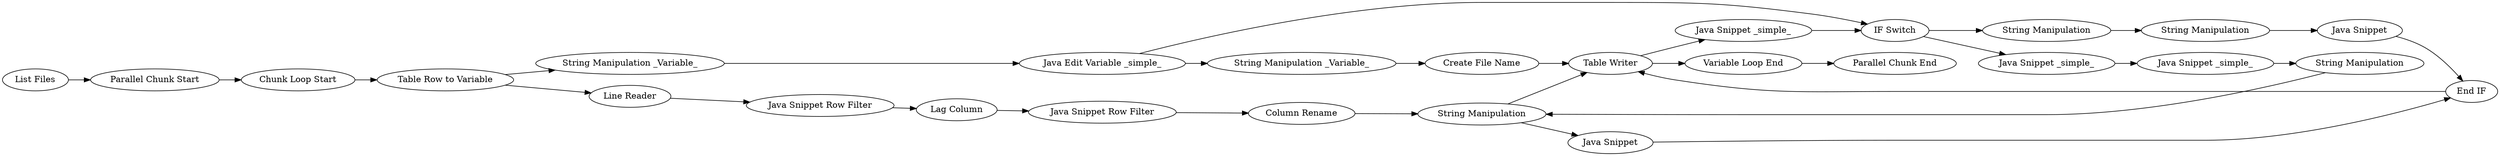 digraph {
	44 -> 43
	7 -> 8
	8 -> 9
	48 -> 60
	45 -> 51
	59 -> 60
	57 -> 66
	51 -> 7
	46 -> 48
	43 -> 45
	1 -> 63
	58 -> 59
	56 -> 57
	15 -> 19
	53 -> 15
	19 -> 58
	55 -> 60
	63 -> 44
	67 -> 55
	43 -> 50
	53 -> 56
	66 -> 55
	62 -> 61
	60 -> 62
	47 -> 53
	50 -> 47
	47 -> 46
	9 -> 59
	10 -> 53
	60 -> 10
	59 -> 67
	57 [label="String Manipulation"]
	55 [label="End IF"]
	7 [label="Lag Column"]
	9 [label="Column Rename"]
	58 [label="String Manipulation"]
	8 [label="Java Snippet Row Filter"]
	19 [label="Java Snippet _simple_"]
	51 [label="Java Snippet Row Filter"]
	56 [label="String Manipulation"]
	15 [label="Java Snippet _simple_"]
	10 [label="Java Snippet _simple_"]
	59 [label="String Manipulation"]
	48 [label="Create File Name"]
	50 [label="String Manipulation _Variable_"]
	1 [label="List Files"]
	53 [label="IF Switch"]
	67 [label="Java Snippet"]
	47 [label="Java Edit Variable _simple_"]
	63 [label="Parallel Chunk Start"]
	61 [label="Parallel Chunk End"]
	60 [label="Table Writer"]
	43 [label="Table Row to Variable"]
	44 [label="Chunk Loop Start"]
	66 [label="Java Snippet"]
	62 [label="Variable Loop End"]
	46 [label="String Manipulation _Variable_"]
	45 [label="Line Reader"]
	rankdir=LR
}
